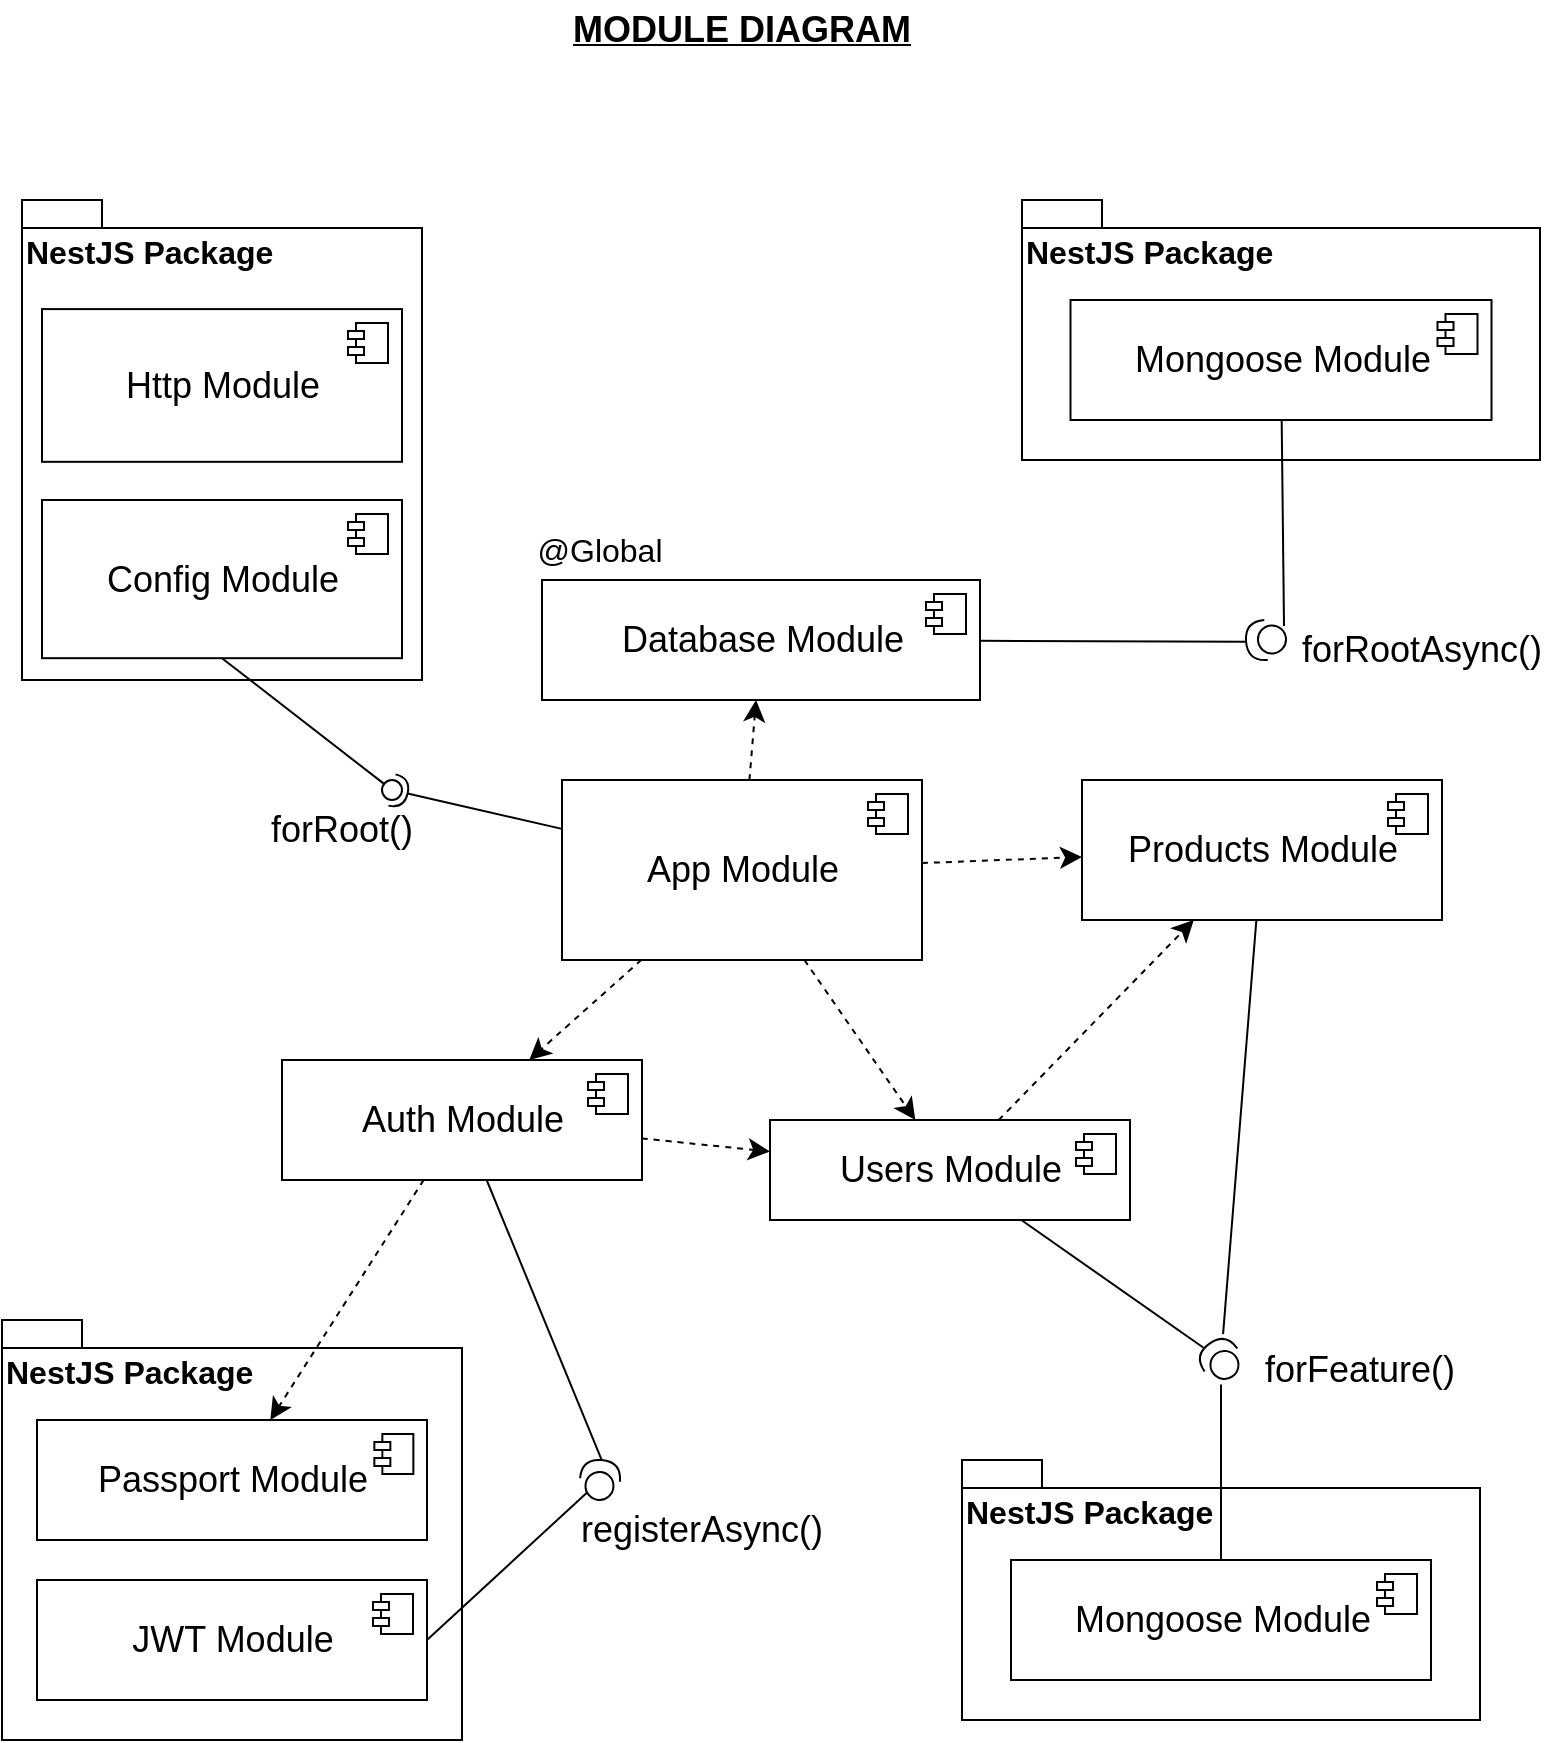 <mxfile>
    <diagram name="Página-1" id="yESMt9GBMHRnWEEiburn">
        <mxGraphModel dx="965" dy="1060" grid="1" gridSize="10" guides="1" tooltips="1" connect="1" arrows="1" fold="1" page="1" pageScale="1" pageWidth="827" pageHeight="1169" background="none" math="0" shadow="0">
            <root>
                <mxCell id="0"/>
                <mxCell id="dclaJgIqaxpQT9fOpFvf-1" parent="0"/>
                <mxCell id="s1k8KY8Xj5q1bk2oyAzz-43" value="NestJS Package" style="shape=folder;fontStyle=1;spacingTop=10;tabWidth=40;tabHeight=14;tabPosition=left;html=1;fontSize=16;align=left;verticalAlign=top;container=0;" parent="dclaJgIqaxpQT9fOpFvf-1" vertex="1">
                    <mxGeometry x="30" y="700" width="230" height="210" as="geometry"/>
                </mxCell>
                <mxCell id="s1k8KY8Xj5q1bk2oyAzz-24" value="" style="group" parent="dclaJgIqaxpQT9fOpFvf-1" vertex="1" connectable="0">
                    <mxGeometry x="510" y="770" width="259" height="130" as="geometry"/>
                </mxCell>
                <mxCell id="s1k8KY8Xj5q1bk2oyAzz-21" value="NestJS Package" style="shape=folder;fontStyle=1;spacingTop=10;tabWidth=40;tabHeight=14;tabPosition=left;html=1;fontSize=16;align=left;verticalAlign=top;" parent="s1k8KY8Xj5q1bk2oyAzz-24" vertex="1">
                    <mxGeometry width="259" height="130" as="geometry"/>
                </mxCell>
                <mxCell id="3CdT-HHU7qoBIwi8riyQ-17" value="Mongoose Module" style="html=1;dropTarget=0;labelBorderColor=none;fontSize=18;" parent="s1k8KY8Xj5q1bk2oyAzz-24" vertex="1">
                    <mxGeometry x="24.5" y="50" width="210" height="60" as="geometry"/>
                </mxCell>
                <mxCell id="3CdT-HHU7qoBIwi8riyQ-18" value="" style="shape=module;jettyWidth=8;jettyHeight=4;labelBorderColor=none;fontSize=18;html=1;" parent="3CdT-HHU7qoBIwi8riyQ-17" vertex="1">
                    <mxGeometry x="1" width="20" height="20" relative="1" as="geometry">
                        <mxPoint x="-27" y="7" as="offset"/>
                    </mxGeometry>
                </mxCell>
                <mxCell id="s1k8KY8Xj5q1bk2oyAzz-5" style="edgeStyle=none;curved=1;rounded=0;orthogonalLoop=1;jettySize=auto;html=1;fontSize=12;startSize=8;endSize=8;dashed=1;" parent="dclaJgIqaxpQT9fOpFvf-1" source="3CdT-HHU7qoBIwi8riyQ-65" target="3CdT-HHU7qoBIwi8riyQ-11" edge="1">
                    <mxGeometry relative="1" as="geometry">
                        <mxPoint x="424" y="472.841" as="sourcePoint"/>
                    </mxGeometry>
                </mxCell>
                <mxCell id="s1k8KY8Xj5q1bk2oyAzz-16" value="" style="group" parent="dclaJgIqaxpQT9fOpFvf-1" vertex="1" connectable="0">
                    <mxGeometry x="40" y="140" width="200" height="240" as="geometry"/>
                </mxCell>
                <mxCell id="s1k8KY8Xj5q1bk2oyAzz-15" value="NestJS Package" style="shape=folder;fontStyle=1;spacingTop=10;tabWidth=40;tabHeight=14;tabPosition=left;html=1;fontSize=16;align=left;verticalAlign=top;" parent="s1k8KY8Xj5q1bk2oyAzz-16" vertex="1">
                    <mxGeometry width="200" height="240.0" as="geometry"/>
                </mxCell>
                <mxCell id="3CdT-HHU7qoBIwi8riyQ-0" value="Http Module" style="html=1;dropTarget=0;fontSize=18;" parent="s1k8KY8Xj5q1bk2oyAzz-16" vertex="1">
                    <mxGeometry x="10" y="54.545" width="180" height="76.364" as="geometry"/>
                </mxCell>
                <mxCell id="3CdT-HHU7qoBIwi8riyQ-1" value="" style="shape=module;jettyWidth=8;jettyHeight=4;fontSize=18;" parent="3CdT-HHU7qoBIwi8riyQ-0" vertex="1">
                    <mxGeometry x="1" width="20" height="20" relative="1" as="geometry">
                        <mxPoint x="-27" y="7" as="offset"/>
                    </mxGeometry>
                </mxCell>
                <object label="Config Module" tooltip="" id="3CdT-HHU7qoBIwi8riyQ-5">
                    <mxCell style="dropTarget=0;fontSize=18;html=1;labelBorderColor=none;" parent="s1k8KY8Xj5q1bk2oyAzz-16" vertex="1">
                        <mxGeometry x="10" y="150" width="180" height="79.09" as="geometry"/>
                    </mxCell>
                </object>
                <mxCell id="3CdT-HHU7qoBIwi8riyQ-6" value="" style="shape=module;jettyWidth=8;jettyHeight=4;fontSize=18;" parent="3CdT-HHU7qoBIwi8riyQ-5" vertex="1">
                    <mxGeometry x="1" width="20" height="20" relative="1" as="geometry">
                        <mxPoint x="-27" y="7" as="offset"/>
                    </mxGeometry>
                </mxCell>
                <mxCell id="s1k8KY8Xj5q1bk2oyAzz-6" style="edgeStyle=none;curved=1;rounded=0;orthogonalLoop=1;jettySize=auto;html=1;fontSize=12;startSize=8;endSize=8;dashed=1;" parent="dclaJgIqaxpQT9fOpFvf-1" source="3CdT-HHU7qoBIwi8riyQ-65" target="3CdT-HHU7qoBIwi8riyQ-15" edge="1">
                    <mxGeometry relative="1" as="geometry">
                        <mxPoint x="383.167" y="500" as="sourcePoint"/>
                        <mxPoint x="445.37" y="585" as="targetPoint"/>
                    </mxGeometry>
                </mxCell>
                <mxCell id="s1k8KY8Xj5q1bk2oyAzz-47" style="edgeStyle=none;curved=1;rounded=0;orthogonalLoop=1;jettySize=auto;html=1;fontSize=12;startSize=8;endSize=8;dashed=1;" parent="dclaJgIqaxpQT9fOpFvf-1" source="3CdT-HHU7qoBIwi8riyQ-63" target="3CdT-HHU7qoBIwi8riyQ-15" edge="1">
                    <mxGeometry relative="1" as="geometry">
                        <mxPoint x="350" y="614.913" as="sourcePoint"/>
                        <mxPoint x="400" y="610" as="targetPoint"/>
                    </mxGeometry>
                </mxCell>
                <mxCell id="3CdT-HHU7qoBIwi8riyQ-14" style="edgeStyle=none;curved=1;rounded=0;orthogonalLoop=1;jettySize=auto;html=1;fontSize=18;startSize=8;endSize=8;dashed=1;" parent="dclaJgIqaxpQT9fOpFvf-1" source="3CdT-HHU7qoBIwi8riyQ-15" target="3CdT-HHU7qoBIwi8riyQ-11" edge="1">
                    <mxGeometry relative="1" as="geometry">
                        <mxPoint x="530" y="590.349" as="sourcePoint"/>
                    </mxGeometry>
                </mxCell>
                <mxCell id="s1k8KY8Xj5q1bk2oyAzz-7" style="edgeStyle=none;curved=1;rounded=0;orthogonalLoop=1;jettySize=auto;html=1;fontSize=12;startSize=8;endSize=8;dashed=1;" parent="dclaJgIqaxpQT9fOpFvf-1" source="3CdT-HHU7qoBIwi8riyQ-65" target="3CdT-HHU7qoBIwi8riyQ-63" edge="1">
                    <mxGeometry relative="1" as="geometry">
                        <mxPoint x="339.2" y="500" as="sourcePoint"/>
                        <mxPoint x="290.556" y="585" as="targetPoint"/>
                    </mxGeometry>
                </mxCell>
                <mxCell id="3CdT-HHU7qoBIwi8riyQ-51" style="edgeStyle=none;curved=1;rounded=0;orthogonalLoop=1;jettySize=auto;html=1;fontSize=18;endArrow=classic;endFill=1;startSize=8;endSize=8;dashed=1;" parent="dclaJgIqaxpQT9fOpFvf-1" source="3CdT-HHU7qoBIwi8riyQ-63" target="3CdT-HHU7qoBIwi8riyQ-40" edge="1">
                    <mxGeometry relative="1" as="geometry">
                        <mxPoint x="275" y="635" as="sourcePoint"/>
                    </mxGeometry>
                </mxCell>
                <mxCell id="s1k8KY8Xj5q1bk2oyAzz-4" value="" style="edgeStyle=none;curved=1;rounded=0;orthogonalLoop=1;jettySize=auto;html=1;fontSize=12;startSize=8;endSize=8;dashed=1;" parent="dclaJgIqaxpQT9fOpFvf-1" source="3CdT-HHU7qoBIwi8riyQ-65" target="3CdT-HHU7qoBIwi8riyQ-68" edge="1">
                    <mxGeometry relative="1" as="geometry">
                        <mxPoint x="374.909" y="450" as="sourcePoint"/>
                        <mxPoint x="400" y="380" as="targetPoint"/>
                    </mxGeometry>
                </mxCell>
                <mxCell id="s1k8KY8Xj5q1bk2oyAzz-30" value="" style="group" parent="dclaJgIqaxpQT9fOpFvf-1" vertex="1" connectable="0">
                    <mxGeometry x="540" y="140" width="259" height="130" as="geometry"/>
                </mxCell>
                <mxCell id="s1k8KY8Xj5q1bk2oyAzz-31" value="NestJS Package" style="shape=folder;fontStyle=1;spacingTop=10;tabWidth=40;tabHeight=14;tabPosition=left;html=1;fontSize=16;align=left;verticalAlign=top;" parent="s1k8KY8Xj5q1bk2oyAzz-30" vertex="1">
                    <mxGeometry width="259" height="130" as="geometry"/>
                </mxCell>
                <mxCell id="3CdT-HHU7qoBIwi8riyQ-53" value="Mongoose Module" style="html=1;dropTarget=0;labelBorderColor=none;fontSize=18;" parent="s1k8KY8Xj5q1bk2oyAzz-30" vertex="1">
                    <mxGeometry x="24.25" y="50" width="210.5" height="60" as="geometry"/>
                </mxCell>
                <mxCell id="3CdT-HHU7qoBIwi8riyQ-54" value="" style="shape=module;jettyWidth=8;jettyHeight=4;labelBorderColor=none;fontSize=18;html=1;" parent="3CdT-HHU7qoBIwi8riyQ-53" vertex="1">
                    <mxGeometry x="1" width="20" height="20" relative="1" as="geometry">
                        <mxPoint x="-27" y="7" as="offset"/>
                    </mxGeometry>
                </mxCell>
                <mxCell id="s1k8KY8Xj5q1bk2oyAzz-49" value="MODULE DIAGRAM" style="text;strokeColor=none;align=center;fillColor=none;html=1;verticalAlign=middle;whiteSpace=wrap;rounded=0;fontSize=18;fontStyle=5" parent="dclaJgIqaxpQT9fOpFvf-1" vertex="1">
                    <mxGeometry x="300" y="40" width="200" height="30" as="geometry"/>
                </mxCell>
                <mxCell id="3CdT-HHU7qoBIwi8riyQ-7" value="" style="rounded=0;orthogonalLoop=1;jettySize=auto;html=1;endArrow=none;endFill=0;sketch=0;sourcePerimeterSpacing=0;targetPerimeterSpacing=0;fontSize=18;startSize=8;endSize=8;curved=1;exitX=0.5;exitY=1;exitDx=0;exitDy=0;" parent="dclaJgIqaxpQT9fOpFvf-1" source="3CdT-HHU7qoBIwi8riyQ-5" target="3CdT-HHU7qoBIwi8riyQ-9" edge="1">
                    <mxGeometry relative="1" as="geometry">
                        <mxPoint x="180" y="475" as="sourcePoint"/>
                    </mxGeometry>
                </mxCell>
                <mxCell id="3CdT-HHU7qoBIwi8riyQ-8" value="" style="rounded=0;orthogonalLoop=1;jettySize=auto;html=1;endArrow=halfCircle;endFill=0;entryX=0.5;entryY=0.5;endSize=6;strokeWidth=1;sketch=0;fontSize=18;curved=1;" parent="dclaJgIqaxpQT9fOpFvf-1" source="3CdT-HHU7qoBIwi8riyQ-65" target="3CdT-HHU7qoBIwi8riyQ-9" edge="1">
                    <mxGeometry relative="1" as="geometry">
                        <mxPoint x="294" y="455.597" as="sourcePoint"/>
                    </mxGeometry>
                </mxCell>
                <mxCell id="3CdT-HHU7qoBIwi8riyQ-9" value="" style="ellipse;whiteSpace=wrap;html=1;align=center;aspect=fixed;resizable=0;points=[];outlineConnect=0;sketch=0;labelBorderColor=none;fontSize=18;" parent="dclaJgIqaxpQT9fOpFvf-1" vertex="1">
                    <mxGeometry x="220" y="430" width="10" height="10" as="geometry"/>
                </mxCell>
                <mxCell id="3CdT-HHU7qoBIwi8riyQ-11" value="Products Module" style="html=1;dropTarget=0;labelBorderColor=none;fontSize=18;" parent="dclaJgIqaxpQT9fOpFvf-1" vertex="1">
                    <mxGeometry x="570" y="430" width="180" height="70" as="geometry"/>
                </mxCell>
                <mxCell id="3CdT-HHU7qoBIwi8riyQ-12" value="" style="shape=module;jettyWidth=8;jettyHeight=4;labelBorderColor=none;fontSize=18;html=1;" parent="3CdT-HHU7qoBIwi8riyQ-11" vertex="1">
                    <mxGeometry x="1" width="20" height="20" relative="1" as="geometry">
                        <mxPoint x="-27" y="7" as="offset"/>
                    </mxGeometry>
                </mxCell>
                <mxCell id="3CdT-HHU7qoBIwi8riyQ-15" value="Users Module" style="html=1;dropTarget=0;labelBorderColor=none;fontSize=18;" parent="dclaJgIqaxpQT9fOpFvf-1" vertex="1">
                    <mxGeometry x="414" y="600" width="180" height="50" as="geometry"/>
                </mxCell>
                <mxCell id="3CdT-HHU7qoBIwi8riyQ-16" value="" style="shape=module;jettyWidth=8;jettyHeight=4;labelBorderColor=none;fontSize=18;html=1;" parent="3CdT-HHU7qoBIwi8riyQ-15" vertex="1">
                    <mxGeometry x="1" width="20" height="20" relative="1" as="geometry">
                        <mxPoint x="-27" y="7" as="offset"/>
                    </mxGeometry>
                </mxCell>
                <mxCell id="3CdT-HHU7qoBIwi8riyQ-29" style="edgeStyle=none;curved=1;rounded=0;orthogonalLoop=1;jettySize=auto;html=1;fontSize=18;startSize=8;endSize=8;endArrow=none;endFill=0;" parent="dclaJgIqaxpQT9fOpFvf-1" source="3CdT-HHU7qoBIwi8riyQ-28" target="3CdT-HHU7qoBIwi8riyQ-17" edge="1">
                    <mxGeometry relative="1" as="geometry"/>
                </mxCell>
                <mxCell id="3CdT-HHU7qoBIwi8riyQ-30" style="edgeStyle=none;curved=1;rounded=0;orthogonalLoop=1;jettySize=auto;html=1;fontSize=18;endArrow=none;endFill=0;startSize=8;endSize=8;" parent="dclaJgIqaxpQT9fOpFvf-1" source="3CdT-HHU7qoBIwi8riyQ-28" target="3CdT-HHU7qoBIwi8riyQ-15" edge="1">
                    <mxGeometry relative="1" as="geometry"/>
                </mxCell>
                <mxCell id="3CdT-HHU7qoBIwi8riyQ-39" style="edgeStyle=none;curved=1;rounded=0;orthogonalLoop=1;jettySize=auto;html=1;fontSize=18;endArrow=none;endFill=0;startSize=8;endSize=8;" parent="dclaJgIqaxpQT9fOpFvf-1" source="3CdT-HHU7qoBIwi8riyQ-28" target="3CdT-HHU7qoBIwi8riyQ-11" edge="1">
                    <mxGeometry relative="1" as="geometry"/>
                </mxCell>
                <mxCell id="3CdT-HHU7qoBIwi8riyQ-28" value="" style="shape=providedRequiredInterface;html=1;verticalLabelPosition=bottom;sketch=0;labelBorderColor=none;fontSize=18;rotation=-125;" parent="dclaJgIqaxpQT9fOpFvf-1" vertex="1">
                    <mxGeometry x="629.5" y="710" width="20" height="20" as="geometry"/>
                </mxCell>
                <mxCell id="3CdT-HHU7qoBIwi8riyQ-31" value="forFeature()" style="text;strokeColor=none;align=center;fillColor=none;html=1;verticalAlign=middle;whiteSpace=wrap;rounded=0;fontSize=18;" parent="dclaJgIqaxpQT9fOpFvf-1" vertex="1">
                    <mxGeometry x="649" y="710" width="120" height="30" as="geometry"/>
                </mxCell>
                <mxCell id="3CdT-HHU7qoBIwi8riyQ-49" style="edgeStyle=none;curved=1;rounded=0;orthogonalLoop=1;jettySize=auto;html=1;exitX=1;exitY=0.5;exitDx=0;exitDy=0;entryX=0.283;entryY=0.318;entryDx=0;entryDy=0;entryPerimeter=0;fontSize=18;endArrow=none;endFill=0;startSize=8;endSize=8;" parent="dclaJgIqaxpQT9fOpFvf-1" source="3CdT-HHU7qoBIwi8riyQ-42" target="3CdT-HHU7qoBIwi8riyQ-47" edge="1">
                    <mxGeometry relative="1" as="geometry"/>
                </mxCell>
                <mxCell id="3CdT-HHU7qoBIwi8riyQ-42" value="JWT Module" style="html=1;dropTarget=0;labelBorderColor=none;fontSize=18;" parent="dclaJgIqaxpQT9fOpFvf-1" vertex="1">
                    <mxGeometry x="47.5" y="830" width="195" height="60" as="geometry"/>
                </mxCell>
                <mxCell id="3CdT-HHU7qoBIwi8riyQ-43" value="" style="shape=module;jettyWidth=8;jettyHeight=4;labelBorderColor=none;fontSize=18;html=1;" parent="3CdT-HHU7qoBIwi8riyQ-42" vertex="1">
                    <mxGeometry x="1" width="20" height="20" relative="1" as="geometry">
                        <mxPoint x="-27" y="7" as="offset"/>
                    </mxGeometry>
                </mxCell>
                <mxCell id="3CdT-HHU7qoBIwi8riyQ-44" value="" style="group" parent="dclaJgIqaxpQT9fOpFvf-1" vertex="1" connectable="0">
                    <mxGeometry x="47.5" y="750" width="195" height="60" as="geometry"/>
                </mxCell>
                <mxCell id="3CdT-HHU7qoBIwi8riyQ-40" value="Passport Module" style="html=1;dropTarget=0;labelBorderColor=none;fontSize=18;container=0;" parent="3CdT-HHU7qoBIwi8riyQ-44" vertex="1">
                    <mxGeometry width="195" height="60" as="geometry"/>
                </mxCell>
                <mxCell id="3CdT-HHU7qoBIwi8riyQ-41" value="" style="shape=module;jettyWidth=8;jettyHeight=4;labelBorderColor=none;fontSize=18;html=1;container=0;" parent="3CdT-HHU7qoBIwi8riyQ-44" vertex="1">
                    <mxGeometry x="168.675" y="7" width="19.5" height="20" as="geometry">
                        <mxPoint x="-27" y="7" as="offset"/>
                    </mxGeometry>
                </mxCell>
                <mxCell id="3CdT-HHU7qoBIwi8riyQ-45" style="edgeStyle=none;curved=1;rounded=0;orthogonalLoop=1;jettySize=auto;html=1;exitX=0.5;exitY=0;exitDx=0;exitDy=0;fontSize=18;endArrow=none;endFill=0;startSize=8;endSize=8;" parent="dclaJgIqaxpQT9fOpFvf-1" source="3CdT-HHU7qoBIwi8riyQ-42" target="3CdT-HHU7qoBIwi8riyQ-42" edge="1">
                    <mxGeometry relative="1" as="geometry"/>
                </mxCell>
                <mxCell id="3CdT-HHU7qoBIwi8riyQ-50" style="edgeStyle=none;curved=1;rounded=0;orthogonalLoop=1;jettySize=auto;html=1;exitX=1;exitY=0.5;exitDx=0;exitDy=0;exitPerimeter=0;fontSize=18;endArrow=none;endFill=0;startSize=8;endSize=8;" parent="dclaJgIqaxpQT9fOpFvf-1" source="3CdT-HHU7qoBIwi8riyQ-47" target="3CdT-HHU7qoBIwi8riyQ-63" edge="1">
                    <mxGeometry relative="1" as="geometry">
                        <mxPoint x="283.572" y="635" as="targetPoint"/>
                    </mxGeometry>
                </mxCell>
                <mxCell id="3CdT-HHU7qoBIwi8riyQ-47" value="" style="shape=providedRequiredInterface;html=1;verticalLabelPosition=bottom;sketch=0;labelBorderColor=none;fontSize=18;rotation=-85;" parent="dclaJgIqaxpQT9fOpFvf-1" vertex="1">
                    <mxGeometry x="319" y="770" width="20" height="20" as="geometry"/>
                </mxCell>
                <mxCell id="3CdT-HHU7qoBIwi8riyQ-48" value="registerAsync()" style="text;strokeColor=none;align=center;fillColor=none;html=1;verticalAlign=middle;whiteSpace=wrap;rounded=0;fontSize=18;" parent="dclaJgIqaxpQT9fOpFvf-1" vertex="1">
                    <mxGeometry x="350" y="790" width="60" height="30" as="geometry"/>
                </mxCell>
                <mxCell id="3CdT-HHU7qoBIwi8riyQ-52" value="forRoot()" style="text;strokeColor=none;align=center;fillColor=none;html=1;verticalAlign=middle;whiteSpace=wrap;rounded=0;fontSize=18;" parent="dclaJgIqaxpQT9fOpFvf-1" vertex="1">
                    <mxGeometry x="170" y="440" width="60" height="30" as="geometry"/>
                </mxCell>
                <mxCell id="3CdT-HHU7qoBIwi8riyQ-55" value="forRootAsync()" style="text;strokeColor=none;align=center;fillColor=none;html=1;verticalAlign=middle;whiteSpace=wrap;rounded=0;fontSize=18;" parent="dclaJgIqaxpQT9fOpFvf-1" vertex="1">
                    <mxGeometry x="710" y="350" width="60" height="30" as="geometry"/>
                </mxCell>
                <mxCell id="3CdT-HHU7qoBIwi8riyQ-62" style="edgeStyle=none;curved=1;rounded=0;orthogonalLoop=1;jettySize=auto;html=1;exitX=1;exitY=0.5;exitDx=0;exitDy=0;exitPerimeter=0;fontSize=18;endArrow=none;endFill=0;startSize=8;endSize=8;" parent="dclaJgIqaxpQT9fOpFvf-1" source="3CdT-HHU7qoBIwi8riyQ-60" target="3CdT-HHU7qoBIwi8riyQ-68" edge="1">
                    <mxGeometry relative="1" as="geometry">
                        <mxPoint x="490" y="357.097" as="targetPoint"/>
                    </mxGeometry>
                </mxCell>
                <mxCell id="3CdT-HHU7qoBIwi8riyQ-60" value="" style="shape=providedRequiredInterface;html=1;verticalLabelPosition=bottom;sketch=0;labelBorderColor=none;fontSize=18;rotation=-185;" parent="dclaJgIqaxpQT9fOpFvf-1" vertex="1">
                    <mxGeometry x="652" y="350" width="20" height="20" as="geometry"/>
                </mxCell>
                <mxCell id="3CdT-HHU7qoBIwi8riyQ-61" style="edgeStyle=none;curved=1;rounded=0;orthogonalLoop=1;jettySize=auto;html=1;fontSize=18;endArrow=none;endFill=0;startSize=8;endSize=8;entryX=0.021;entryY=0.809;entryDx=0;entryDy=0;entryPerimeter=0;" parent="dclaJgIqaxpQT9fOpFvf-1" source="3CdT-HHU7qoBIwi8riyQ-53" target="3CdT-HHU7qoBIwi8riyQ-60" edge="1">
                    <mxGeometry relative="1" as="geometry">
                        <mxPoint x="700" y="330" as="targetPoint"/>
                    </mxGeometry>
                </mxCell>
                <mxCell id="3CdT-HHU7qoBIwi8riyQ-63" value="Auth Module" style="html=1;dropTarget=0;labelBorderColor=none;fontSize=18;" parent="dclaJgIqaxpQT9fOpFvf-1" vertex="1">
                    <mxGeometry x="170" y="570" width="180" height="60" as="geometry"/>
                </mxCell>
                <mxCell id="3CdT-HHU7qoBIwi8riyQ-64" value="" style="shape=module;jettyWidth=8;jettyHeight=4;labelBorderColor=none;fontSize=18;html=1;" parent="3CdT-HHU7qoBIwi8riyQ-63" vertex="1">
                    <mxGeometry x="1" width="20" height="20" relative="1" as="geometry">
                        <mxPoint x="-27" y="7" as="offset"/>
                    </mxGeometry>
                </mxCell>
                <mxCell id="3CdT-HHU7qoBIwi8riyQ-65" value="App Module" style="html=1;dropTarget=0;labelBorderColor=none;fontSize=18;" parent="dclaJgIqaxpQT9fOpFvf-1" vertex="1">
                    <mxGeometry x="310" y="430" width="180" height="90" as="geometry"/>
                </mxCell>
                <mxCell id="3CdT-HHU7qoBIwi8riyQ-66" value="" style="shape=module;jettyWidth=8;jettyHeight=4;labelBorderColor=none;fontSize=18;html=1;" parent="3CdT-HHU7qoBIwi8riyQ-65" vertex="1">
                    <mxGeometry x="1" width="20" height="20" relative="1" as="geometry">
                        <mxPoint x="-27" y="7" as="offset"/>
                    </mxGeometry>
                </mxCell>
                <mxCell id="3CdT-HHU7qoBIwi8riyQ-68" value="Database Module" style="html=1;dropTarget=0;labelBorderColor=none;fontSize=18;" parent="dclaJgIqaxpQT9fOpFvf-1" vertex="1">
                    <mxGeometry x="300" y="330" width="219" height="60" as="geometry"/>
                </mxCell>
                <mxCell id="3CdT-HHU7qoBIwi8riyQ-69" value="" style="shape=module;jettyWidth=8;jettyHeight=4;labelBorderColor=none;fontSize=18;html=1;" parent="3CdT-HHU7qoBIwi8riyQ-68" vertex="1">
                    <mxGeometry x="1" width="20" height="20" relative="1" as="geometry">
                        <mxPoint x="-27" y="7" as="offset"/>
                    </mxGeometry>
                </mxCell>
                <mxCell id="s1k8KY8Xj5q1bk2oyAzz-0" value="@Global" style="text;strokeColor=none;align=center;fillColor=none;html=1;verticalAlign=middle;whiteSpace=wrap;rounded=0;fontSize=16;" parent="dclaJgIqaxpQT9fOpFvf-1" vertex="1">
                    <mxGeometry x="299" y="300" width="60" height="30" as="geometry"/>
                </mxCell>
            </root>
        </mxGraphModel>
    </diagram>
</mxfile>
